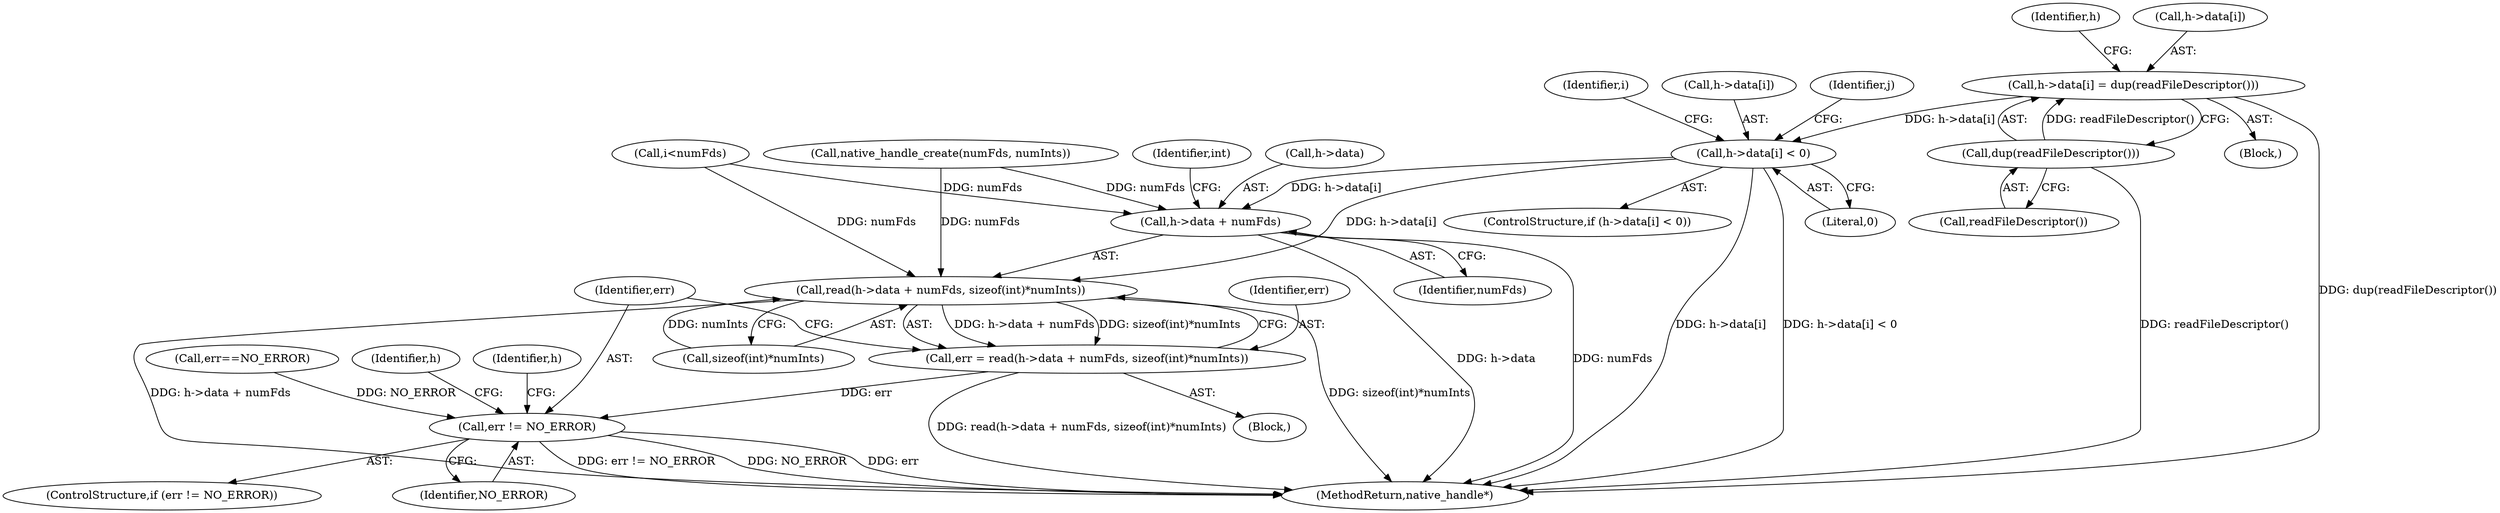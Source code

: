 digraph "0_Android_54cb02ad733fb71b1bdf78590428817fb780aff8@array" {
"1000163" [label="(Call,h->data[i] < 0)"];
"1000154" [label="(Call,h->data[i] = dup(readFileDescriptor()))"];
"1000160" [label="(Call,dup(readFileDescriptor()))"];
"1000194" [label="(Call,read(h->data + numFds, sizeof(int)*numInts))"];
"1000192" [label="(Call,err = read(h->data + numFds, sizeof(int)*numInts))"];
"1000205" [label="(Call,err != NO_ERROR)"];
"1000195" [label="(Call,h->data + numFds)"];
"1000130" [label="(Call,native_handle_create(numFds, numInts))"];
"1000206" [label="(Identifier,err)"];
"1000204" [label="(ControlStructure,if (err != NO_ERROR))"];
"1000101" [label="(Block,)"];
"1000145" [label="(Call,err==NO_ERROR)"];
"1000199" [label="(Identifier,numFds)"];
"1000163" [label="(Call,h->data[i] < 0)"];
"1000194" [label="(Call,read(h->data + numFds, sizeof(int)*numInts))"];
"1000166" [label="(Identifier,h)"];
"1000196" [label="(Call,h->data)"];
"1000205" [label="(Call,err != NO_ERROR)"];
"1000174" [label="(Identifier,j)"];
"1000207" [label="(Identifier,NO_ERROR)"];
"1000193" [label="(Identifier,err)"];
"1000152" [label="(Identifier,i)"];
"1000200" [label="(Call,sizeof(int)*numInts)"];
"1000192" [label="(Call,err = read(h->data + numFds, sizeof(int)*numInts))"];
"1000161" [label="(Call,readFileDescriptor())"];
"1000195" [label="(Call,h->data + numFds)"];
"1000210" [label="(Identifier,h)"];
"1000217" [label="(Identifier,h)"];
"1000218" [label="(MethodReturn,native_handle*)"];
"1000155" [label="(Call,h->data[i])"];
"1000148" [label="(Call,i<numFds)"];
"1000169" [label="(Literal,0)"];
"1000164" [label="(Call,h->data[i])"];
"1000162" [label="(ControlStructure,if (h->data[i] < 0))"];
"1000154" [label="(Call,h->data[i] = dup(readFileDescriptor()))"];
"1000160" [label="(Call,dup(readFileDescriptor()))"];
"1000202" [label="(Identifier,int)"];
"1000153" [label="(Block,)"];
"1000163" -> "1000162"  [label="AST: "];
"1000163" -> "1000169"  [label="CFG: "];
"1000164" -> "1000163"  [label="AST: "];
"1000169" -> "1000163"  [label="AST: "];
"1000174" -> "1000163"  [label="CFG: "];
"1000152" -> "1000163"  [label="CFG: "];
"1000163" -> "1000218"  [label="DDG: h->data[i]"];
"1000163" -> "1000218"  [label="DDG: h->data[i] < 0"];
"1000154" -> "1000163"  [label="DDG: h->data[i]"];
"1000163" -> "1000194"  [label="DDG: h->data[i]"];
"1000163" -> "1000195"  [label="DDG: h->data[i]"];
"1000154" -> "1000153"  [label="AST: "];
"1000154" -> "1000160"  [label="CFG: "];
"1000155" -> "1000154"  [label="AST: "];
"1000160" -> "1000154"  [label="AST: "];
"1000166" -> "1000154"  [label="CFG: "];
"1000154" -> "1000218"  [label="DDG: dup(readFileDescriptor())"];
"1000160" -> "1000154"  [label="DDG: readFileDescriptor()"];
"1000160" -> "1000161"  [label="CFG: "];
"1000161" -> "1000160"  [label="AST: "];
"1000160" -> "1000218"  [label="DDG: readFileDescriptor()"];
"1000194" -> "1000192"  [label="AST: "];
"1000194" -> "1000200"  [label="CFG: "];
"1000195" -> "1000194"  [label="AST: "];
"1000200" -> "1000194"  [label="AST: "];
"1000192" -> "1000194"  [label="CFG: "];
"1000194" -> "1000218"  [label="DDG: sizeof(int)*numInts"];
"1000194" -> "1000218"  [label="DDG: h->data + numFds"];
"1000194" -> "1000192"  [label="DDG: h->data + numFds"];
"1000194" -> "1000192"  [label="DDG: sizeof(int)*numInts"];
"1000148" -> "1000194"  [label="DDG: numFds"];
"1000130" -> "1000194"  [label="DDG: numFds"];
"1000200" -> "1000194"  [label="DDG: numInts"];
"1000192" -> "1000101"  [label="AST: "];
"1000193" -> "1000192"  [label="AST: "];
"1000206" -> "1000192"  [label="CFG: "];
"1000192" -> "1000218"  [label="DDG: read(h->data + numFds, sizeof(int)*numInts)"];
"1000192" -> "1000205"  [label="DDG: err"];
"1000205" -> "1000204"  [label="AST: "];
"1000205" -> "1000207"  [label="CFG: "];
"1000206" -> "1000205"  [label="AST: "];
"1000207" -> "1000205"  [label="AST: "];
"1000210" -> "1000205"  [label="CFG: "];
"1000217" -> "1000205"  [label="CFG: "];
"1000205" -> "1000218"  [label="DDG: NO_ERROR"];
"1000205" -> "1000218"  [label="DDG: err"];
"1000205" -> "1000218"  [label="DDG: err != NO_ERROR"];
"1000145" -> "1000205"  [label="DDG: NO_ERROR"];
"1000195" -> "1000199"  [label="CFG: "];
"1000196" -> "1000195"  [label="AST: "];
"1000199" -> "1000195"  [label="AST: "];
"1000202" -> "1000195"  [label="CFG: "];
"1000195" -> "1000218"  [label="DDG: numFds"];
"1000195" -> "1000218"  [label="DDG: h->data"];
"1000148" -> "1000195"  [label="DDG: numFds"];
"1000130" -> "1000195"  [label="DDG: numFds"];
}
